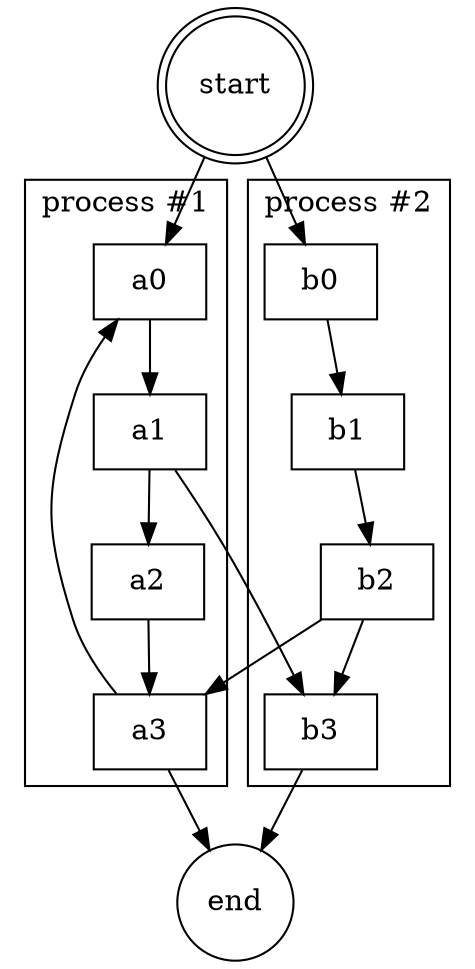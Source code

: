 digraph G {

   node [shape=box]
   start [shape=doublecircle]
   end [shape=circle]

   // WTF! the word "cluster" is important!
	subgraph cluster_0 {
		label = "process #1";

      // first node mention must be inside it's cluster
      // but linkages can be anywhere
      a0 a1 a2 a3
	}

	subgraph cluster_1 {
		label = "process #2";
		b0 -> b1 -> b2 -> b3;

      // cluster 0's linkages
      a0 -> a1
      a1 -> a2
      a2 -> a3
	}

   // linkages here can be nodes _anywhere_
	start -> a0;
	start -> b0;
	a1 -> b3;
	b2 -> a3;
	a3 -> a0;
	a3 -> end;
	b3 -> end;
}
